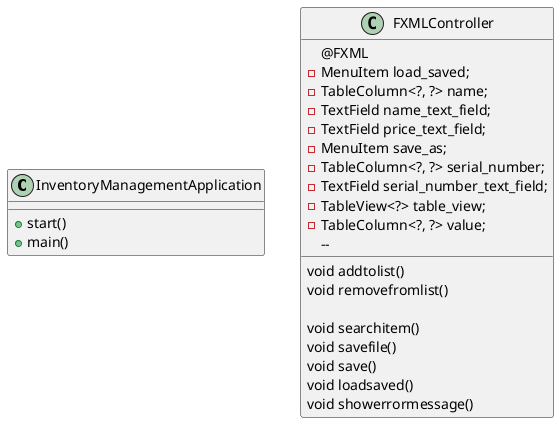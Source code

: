 @startuml
class InventoryManagementApplication{
+start()
+main()
}

class FXMLController{
 @FXML
    -MenuItem load_saved;
    -TableColumn<?, ?> name;
    -TextField name_text_field;
    -TextField price_text_field;
    -MenuItem save_as;
    -TableColumn<?, ?> serial_number;
    -TextField serial_number_text_field;
    -TableView<?> table_view;
    -TableColumn<?, ?> value;
    --
    void addtolist()
    void removefromlist()

    void searchitem()


    void savefile()


    void save()


    void loadsaved()


    void showerrormessage()

}


@enduml